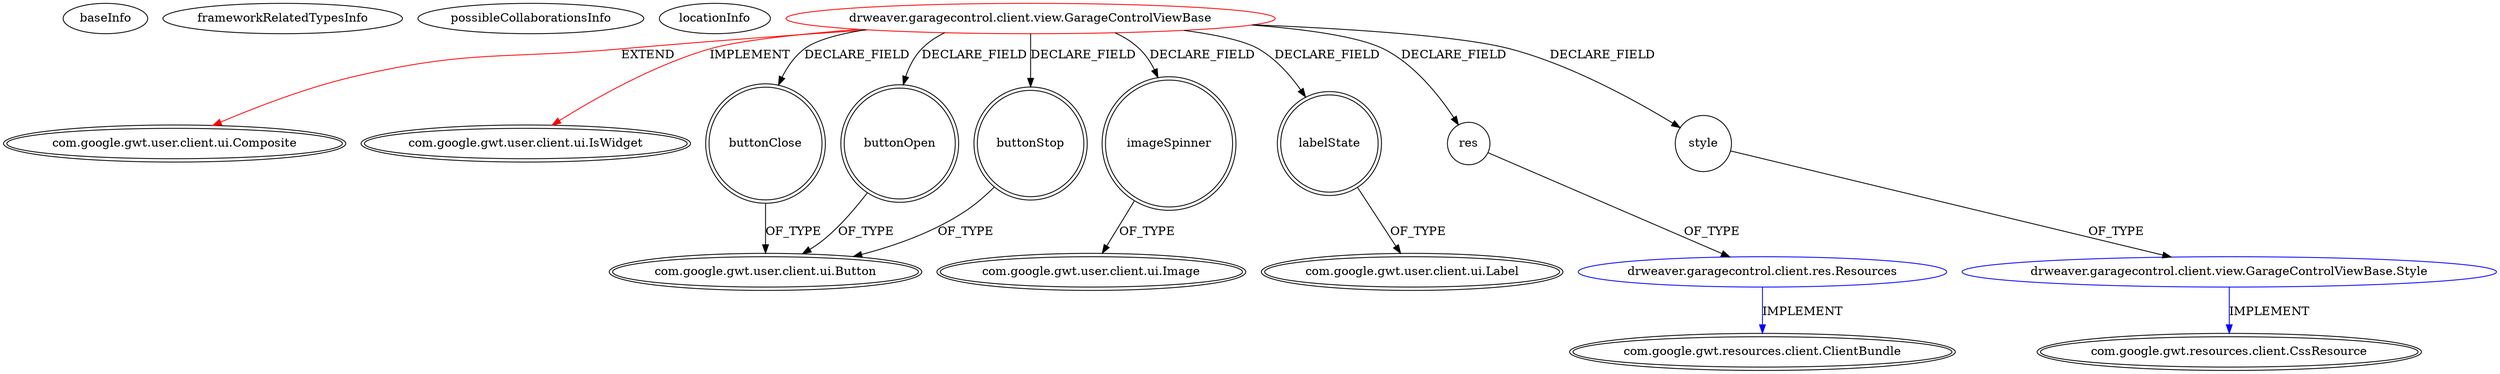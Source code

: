 digraph {
baseInfo[graphId=1299,category="extension_graph",isAnonymous=false,possibleRelation=true]
frameworkRelatedTypesInfo[0="com.google.gwt.user.client.ui.Composite",1="com.google.gwt.user.client.ui.IsWidget"]
possibleCollaborationsInfo[0="1299~FIELD_DECLARATION-~com.google.gwt.user.client.ui.Composite com.google.gwt.user.client.ui.IsWidget ~com.google.gwt.resources.client.CssResource ~false~false",1="1299~FIELD_DECLARATION-~com.google.gwt.user.client.ui.Composite com.google.gwt.user.client.ui.IsWidget ~com.google.gwt.resources.client.ClientBundle ~false~false"]
locationInfo[projectName="drweaver-gwt_garage_control",filePath="/drweaver-gwt_garage_control/gwt_garage_control-master/src/drweaver/garagecontrol/client/view/GarageControlViewBase.java",contextSignature="GarageControlViewBase",graphId="1299"]
0[label="drweaver.garagecontrol.client.view.GarageControlViewBase",vertexType="ROOT_CLIENT_CLASS_DECLARATION",isFrameworkType=false,color=red]
1[label="com.google.gwt.user.client.ui.Composite",vertexType="FRAMEWORK_CLASS_TYPE",isFrameworkType=true,peripheries=2]
2[label="com.google.gwt.user.client.ui.IsWidget",vertexType="FRAMEWORK_INTERFACE_TYPE",isFrameworkType=true,peripheries=2]
3[label="buttonClose",vertexType="FIELD_DECLARATION",isFrameworkType=true,peripheries=2,shape=circle]
4[label="com.google.gwt.user.client.ui.Button",vertexType="FRAMEWORK_CLASS_TYPE",isFrameworkType=true,peripheries=2]
5[label="buttonOpen",vertexType="FIELD_DECLARATION",isFrameworkType=true,peripheries=2,shape=circle]
7[label="buttonStop",vertexType="FIELD_DECLARATION",isFrameworkType=true,peripheries=2,shape=circle]
9[label="imageSpinner",vertexType="FIELD_DECLARATION",isFrameworkType=true,peripheries=2,shape=circle]
10[label="com.google.gwt.user.client.ui.Image",vertexType="FRAMEWORK_CLASS_TYPE",isFrameworkType=true,peripheries=2]
11[label="labelState",vertexType="FIELD_DECLARATION",isFrameworkType=true,peripheries=2,shape=circle]
12[label="com.google.gwt.user.client.ui.Label",vertexType="FRAMEWORK_CLASS_TYPE",isFrameworkType=true,peripheries=2]
13[label="res",vertexType="FIELD_DECLARATION",isFrameworkType=false,shape=circle]
14[label="drweaver.garagecontrol.client.res.Resources",vertexType="REFERENCE_CLIENT_CLASS_DECLARATION",isFrameworkType=false,color=blue]
15[label="com.google.gwt.resources.client.ClientBundle",vertexType="FRAMEWORK_INTERFACE_TYPE",isFrameworkType=true,peripheries=2]
16[label="style",vertexType="FIELD_DECLARATION",isFrameworkType=false,shape=circle]
17[label="drweaver.garagecontrol.client.view.GarageControlViewBase.Style",vertexType="REFERENCE_CLIENT_CLASS_DECLARATION",isFrameworkType=false,color=blue]
18[label="com.google.gwt.resources.client.CssResource",vertexType="FRAMEWORK_INTERFACE_TYPE",isFrameworkType=true,peripheries=2]
0->1[label="EXTEND",color=red]
0->2[label="IMPLEMENT",color=red]
0->3[label="DECLARE_FIELD"]
3->4[label="OF_TYPE"]
0->5[label="DECLARE_FIELD"]
5->4[label="OF_TYPE"]
0->7[label="DECLARE_FIELD"]
7->4[label="OF_TYPE"]
0->9[label="DECLARE_FIELD"]
9->10[label="OF_TYPE"]
0->11[label="DECLARE_FIELD"]
11->12[label="OF_TYPE"]
0->13[label="DECLARE_FIELD"]
14->15[label="IMPLEMENT",color=blue]
13->14[label="OF_TYPE"]
0->16[label="DECLARE_FIELD"]
17->18[label="IMPLEMENT",color=blue]
16->17[label="OF_TYPE"]
}
